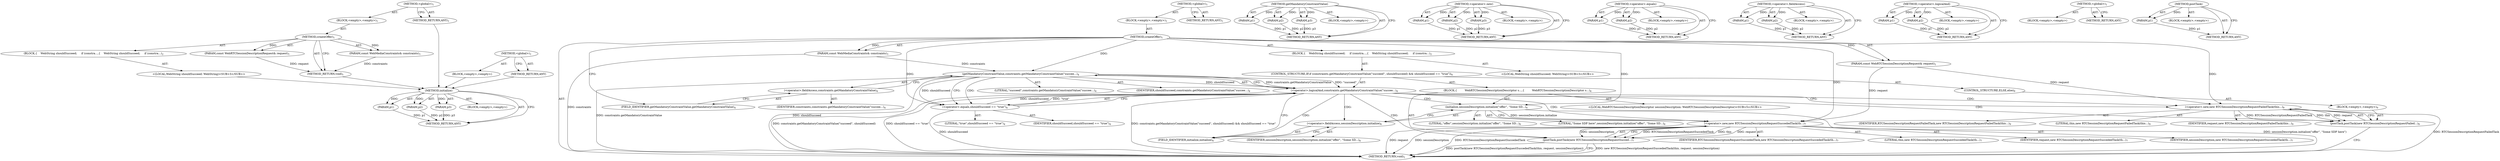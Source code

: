digraph "&lt;global&gt;" {
vulnerable_101 [label=<(METHOD,initialize)>];
vulnerable_102 [label=<(PARAM,p1)>];
vulnerable_103 [label=<(PARAM,p2)>];
vulnerable_104 [label=<(PARAM,p3)>];
vulnerable_105 [label=<(BLOCK,&lt;empty&gt;,&lt;empty&gt;)>];
vulnerable_106 [label=<(METHOD_RETURN,ANY)>];
vulnerable_6 [label=<(METHOD,&lt;global&gt;)<SUB>1</SUB>>];
vulnerable_7 [label=<(BLOCK,&lt;empty&gt;,&lt;empty&gt;)<SUB>1</SUB>>];
vulnerable_8 [label=<(METHOD,createOffer)<SUB>1</SUB>>];
vulnerable_9 [label=<(PARAM,const WebRTCSessionDescriptionRequest&amp; request)<SUB>1</SUB>>];
vulnerable_10 [label=<(PARAM,const WebMediaConstraints&amp; constraints)<SUB>1</SUB>>];
vulnerable_11 [label=<(BLOCK,{
    WebString shouldSucceed;
     if (constra...,{
    WebString shouldSucceed;
     if (constra...)<SUB>2</SUB>>];
vulnerable_12 [label="<(LOCAL,WebString shouldSucceed: WebString)<SUB>3</SUB>>"];
vulnerable_13 [label=<(CONTROL_STRUCTURE,IF,if (constraints.getMandatoryConstraintValue(&quot;succeed&quot;, shouldSucceed) &amp;&amp; shouldSucceed == &quot;true&quot;))<SUB>4</SUB>>];
vulnerable_14 [label=<(&lt;operator&gt;.logicalAnd,constraints.getMandatoryConstraintValue(&quot;succee...)<SUB>4</SUB>>];
vulnerable_15 [label=<(getMandatoryConstraintValue,constraints.getMandatoryConstraintValue(&quot;succee...)<SUB>4</SUB>>];
vulnerable_16 [label=<(&lt;operator&gt;.fieldAccess,constraints.getMandatoryConstraintValue)<SUB>4</SUB>>];
vulnerable_17 [label=<(IDENTIFIER,constraints,constraints.getMandatoryConstraintValue(&quot;succee...)<SUB>4</SUB>>];
vulnerable_18 [label=<(FIELD_IDENTIFIER,getMandatoryConstraintValue,getMandatoryConstraintValue)<SUB>4</SUB>>];
vulnerable_19 [label=<(LITERAL,&quot;succeed&quot;,constraints.getMandatoryConstraintValue(&quot;succee...)<SUB>4</SUB>>];
vulnerable_20 [label=<(IDENTIFIER,shouldSucceed,constraints.getMandatoryConstraintValue(&quot;succee...)<SUB>4</SUB>>];
vulnerable_21 [label=<(&lt;operator&gt;.equals,shouldSucceed == &quot;true&quot;)<SUB>4</SUB>>];
vulnerable_22 [label=<(IDENTIFIER,shouldSucceed,shouldSucceed == &quot;true&quot;)<SUB>4</SUB>>];
vulnerable_23 [label=<(LITERAL,&quot;true&quot;,shouldSucceed == &quot;true&quot;)<SUB>4</SUB>>];
vulnerable_24 [label=<(BLOCK,{
         WebRTCSessionDescriptionDescriptor s...,{
         WebRTCSessionDescriptionDescriptor s...)<SUB>4</SUB>>];
vulnerable_25 [label="<(LOCAL,WebRTCSessionDescriptionDescriptor sessionDescription: WebRTCSessionDescriptionDescriptor)<SUB>5</SUB>>"];
vulnerable_26 [label=<(initialize,sessionDescription.initialize(&quot;offer&quot;, &quot;Some SD...)<SUB>6</SUB>>];
vulnerable_27 [label=<(&lt;operator&gt;.fieldAccess,sessionDescription.initialize)<SUB>6</SUB>>];
vulnerable_28 [label=<(IDENTIFIER,sessionDescription,sessionDescription.initialize(&quot;offer&quot;, &quot;Some SD...)<SUB>6</SUB>>];
vulnerable_29 [label=<(FIELD_IDENTIFIER,initialize,initialize)<SUB>6</SUB>>];
vulnerable_30 [label=<(LITERAL,&quot;offer&quot;,sessionDescription.initialize(&quot;offer&quot;, &quot;Some SD...)<SUB>6</SUB>>];
vulnerable_31 [label=<(LITERAL,&quot;Some SDP here&quot;,sessionDescription.initialize(&quot;offer&quot;, &quot;Some SD...)<SUB>6</SUB>>];
vulnerable_32 [label=<(postTask,postTask(new RTCSessionDescriptionRequestSucced...)<SUB>7</SUB>>];
vulnerable_33 [label=<(&lt;operator&gt;.new,new RTCSessionDescriptionRequestSuccededTask(th...)<SUB>7</SUB>>];
vulnerable_34 [label=<(IDENTIFIER,RTCSessionDescriptionRequestSuccededTask,new RTCSessionDescriptionRequestSuccededTask(th...)<SUB>7</SUB>>];
vulnerable_35 [label=<(LITERAL,this,new RTCSessionDescriptionRequestSuccededTask(th...)<SUB>7</SUB>>];
vulnerable_36 [label=<(IDENTIFIER,request,new RTCSessionDescriptionRequestSuccededTask(th...)<SUB>7</SUB>>];
vulnerable_37 [label=<(IDENTIFIER,sessionDescription,new RTCSessionDescriptionRequestSuccededTask(th...)<SUB>7</SUB>>];
vulnerable_38 [label=<(CONTROL_STRUCTURE,ELSE,else)<SUB>9</SUB>>];
vulnerable_39 [label=<(BLOCK,&lt;empty&gt;,&lt;empty&gt;)<SUB>9</SUB>>];
vulnerable_40 [label=<(postTask,postTask(new RTCSessionDescriptionRequestFailed...)<SUB>9</SUB>>];
vulnerable_41 [label=<(&lt;operator&gt;.new,new RTCSessionDescriptionRequestFailedTask(this...)<SUB>9</SUB>>];
vulnerable_42 [label=<(IDENTIFIER,RTCSessionDescriptionRequestFailedTask,new RTCSessionDescriptionRequestFailedTask(this...)<SUB>9</SUB>>];
vulnerable_43 [label=<(LITERAL,this,new RTCSessionDescriptionRequestFailedTask(this...)<SUB>9</SUB>>];
vulnerable_44 [label=<(IDENTIFIER,request,new RTCSessionDescriptionRequestFailedTask(this...)<SUB>9</SUB>>];
vulnerable_45 [label=<(METHOD_RETURN,void)<SUB>1</SUB>>];
vulnerable_47 [label=<(METHOD_RETURN,ANY)<SUB>1</SUB>>];
vulnerable_85 [label=<(METHOD,getMandatoryConstraintValue)>];
vulnerable_86 [label=<(PARAM,p1)>];
vulnerable_87 [label=<(PARAM,p2)>];
vulnerable_88 [label=<(PARAM,p3)>];
vulnerable_89 [label=<(BLOCK,&lt;empty&gt;,&lt;empty&gt;)>];
vulnerable_90 [label=<(METHOD_RETURN,ANY)>];
vulnerable_111 [label=<(METHOD,&lt;operator&gt;.new)>];
vulnerable_112 [label=<(PARAM,p1)>];
vulnerable_113 [label=<(PARAM,p2)>];
vulnerable_114 [label=<(PARAM,p3)>];
vulnerable_115 [label=<(BLOCK,&lt;empty&gt;,&lt;empty&gt;)>];
vulnerable_116 [label=<(METHOD_RETURN,ANY)>];
vulnerable_96 [label=<(METHOD,&lt;operator&gt;.equals)>];
vulnerable_97 [label=<(PARAM,p1)>];
vulnerable_98 [label=<(PARAM,p2)>];
vulnerable_99 [label=<(BLOCK,&lt;empty&gt;,&lt;empty&gt;)>];
vulnerable_100 [label=<(METHOD_RETURN,ANY)>];
vulnerable_91 [label=<(METHOD,&lt;operator&gt;.fieldAccess)>];
vulnerable_92 [label=<(PARAM,p1)>];
vulnerable_93 [label=<(PARAM,p2)>];
vulnerable_94 [label=<(BLOCK,&lt;empty&gt;,&lt;empty&gt;)>];
vulnerable_95 [label=<(METHOD_RETURN,ANY)>];
vulnerable_80 [label=<(METHOD,&lt;operator&gt;.logicalAnd)>];
vulnerable_81 [label=<(PARAM,p1)>];
vulnerable_82 [label=<(PARAM,p2)>];
vulnerable_83 [label=<(BLOCK,&lt;empty&gt;,&lt;empty&gt;)>];
vulnerable_84 [label=<(METHOD_RETURN,ANY)>];
vulnerable_74 [label=<(METHOD,&lt;global&gt;)<SUB>1</SUB>>];
vulnerable_75 [label=<(BLOCK,&lt;empty&gt;,&lt;empty&gt;)>];
vulnerable_76 [label=<(METHOD_RETURN,ANY)>];
vulnerable_107 [label=<(METHOD,postTask)>];
vulnerable_108 [label=<(PARAM,p1)>];
vulnerable_109 [label=<(BLOCK,&lt;empty&gt;,&lt;empty&gt;)>];
vulnerable_110 [label=<(METHOD_RETURN,ANY)>];
fixed_6 [label=<(METHOD,&lt;global&gt;)<SUB>1</SUB>>];
fixed_7 [label=<(BLOCK,&lt;empty&gt;,&lt;empty&gt;)<SUB>1</SUB>>];
fixed_8 [label=<(METHOD,createOffer)<SUB>1</SUB>>];
fixed_9 [label=<(PARAM,const WebRTCSessionDescriptionRequest&amp; request)<SUB>1</SUB>>];
fixed_10 [label=<(PARAM,const WebMediaConstraints&amp; constraints)<SUB>1</SUB>>];
fixed_11 [label=<(BLOCK,{
    WebString shouldSucceed;
     if (constra...,{
    WebString shouldSucceed;
     if (constra...)<SUB>2</SUB>>];
fixed_12 [label="<(LOCAL,WebString shouldSucceed: WebString)<SUB>3</SUB>>"];
fixed_13 [label=<(METHOD_RETURN,void)<SUB>1</SUB>>];
fixed_15 [label=<(METHOD_RETURN,ANY)<SUB>1</SUB>>];
fixed_28 [label=<(METHOD,&lt;global&gt;)<SUB>1</SUB>>];
fixed_29 [label=<(BLOCK,&lt;empty&gt;,&lt;empty&gt;)>];
fixed_30 [label=<(METHOD_RETURN,ANY)>];
vulnerable_101 -> vulnerable_102  [key=0, label="AST: "];
vulnerable_101 -> vulnerable_102  [key=1, label="DDG: "];
vulnerable_101 -> vulnerable_105  [key=0, label="AST: "];
vulnerable_101 -> vulnerable_103  [key=0, label="AST: "];
vulnerable_101 -> vulnerable_103  [key=1, label="DDG: "];
vulnerable_101 -> vulnerable_106  [key=0, label="AST: "];
vulnerable_101 -> vulnerable_106  [key=1, label="CFG: "];
vulnerable_101 -> vulnerable_104  [key=0, label="AST: "];
vulnerable_101 -> vulnerable_104  [key=1, label="DDG: "];
vulnerable_102 -> vulnerable_106  [key=0, label="DDG: p1"];
vulnerable_103 -> vulnerable_106  [key=0, label="DDG: p2"];
vulnerable_104 -> vulnerable_106  [key=0, label="DDG: p3"];
vulnerable_6 -> vulnerable_7  [key=0, label="AST: "];
vulnerable_6 -> vulnerable_47  [key=0, label="AST: "];
vulnerable_6 -> vulnerable_47  [key=1, label="CFG: "];
vulnerable_7 -> vulnerable_8  [key=0, label="AST: "];
vulnerable_8 -> vulnerable_9  [key=0, label="AST: "];
vulnerable_8 -> vulnerable_9  [key=1, label="DDG: "];
vulnerable_8 -> vulnerable_10  [key=0, label="AST: "];
vulnerable_8 -> vulnerable_10  [key=1, label="DDG: "];
vulnerable_8 -> vulnerable_11  [key=0, label="AST: "];
vulnerable_8 -> vulnerable_45  [key=0, label="AST: "];
vulnerable_8 -> vulnerable_18  [key=0, label="CFG: "];
vulnerable_8 -> vulnerable_15  [key=0, label="DDG: "];
vulnerable_8 -> vulnerable_21  [key=0, label="DDG: "];
vulnerable_8 -> vulnerable_26  [key=0, label="DDG: "];
vulnerable_8 -> vulnerable_33  [key=0, label="DDG: "];
vulnerable_8 -> vulnerable_41  [key=0, label="DDG: "];
vulnerable_9 -> vulnerable_33  [key=0, label="DDG: request"];
vulnerable_9 -> vulnerable_41  [key=0, label="DDG: request"];
vulnerable_10 -> vulnerable_45  [key=0, label="DDG: constraints"];
vulnerable_10 -> vulnerable_15  [key=0, label="DDG: constraints"];
vulnerable_11 -> vulnerable_12  [key=0, label="AST: "];
vulnerable_11 -> vulnerable_13  [key=0, label="AST: "];
vulnerable_13 -> vulnerable_14  [key=0, label="AST: "];
vulnerable_13 -> vulnerable_24  [key=0, label="AST: "];
vulnerable_13 -> vulnerable_38  [key=0, label="AST: "];
vulnerable_14 -> vulnerable_15  [key=0, label="AST: "];
vulnerable_14 -> vulnerable_21  [key=0, label="AST: "];
vulnerable_14 -> vulnerable_29  [key=0, label="CFG: "];
vulnerable_14 -> vulnerable_29  [key=1, label="CDG: "];
vulnerable_14 -> vulnerable_41  [key=0, label="CFG: "];
vulnerable_14 -> vulnerable_41  [key=1, label="CDG: "];
vulnerable_14 -> vulnerable_45  [key=0, label="DDG: constraints.getMandatoryConstraintValue(&quot;succeed&quot;, shouldSucceed)"];
vulnerable_14 -> vulnerable_45  [key=1, label="DDG: shouldSucceed == &quot;true&quot;"];
vulnerable_14 -> vulnerable_45  [key=2, label="DDG: constraints.getMandatoryConstraintValue(&quot;succeed&quot;, shouldSucceed) &amp;&amp; shouldSucceed == &quot;true&quot;"];
vulnerable_14 -> vulnerable_40  [key=0, label="CDG: "];
vulnerable_14 -> vulnerable_32  [key=0, label="CDG: "];
vulnerable_14 -> vulnerable_33  [key=0, label="CDG: "];
vulnerable_14 -> vulnerable_26  [key=0, label="CDG: "];
vulnerable_14 -> vulnerable_27  [key=0, label="CDG: "];
vulnerable_15 -> vulnerable_16  [key=0, label="AST: "];
vulnerable_15 -> vulnerable_19  [key=0, label="AST: "];
vulnerable_15 -> vulnerable_20  [key=0, label="AST: "];
vulnerable_15 -> vulnerable_14  [key=0, label="CFG: "];
vulnerable_15 -> vulnerable_14  [key=1, label="DDG: constraints.getMandatoryConstraintValue"];
vulnerable_15 -> vulnerable_14  [key=2, label="DDG: &quot;succeed&quot;"];
vulnerable_15 -> vulnerable_14  [key=3, label="DDG: shouldSucceed"];
vulnerable_15 -> vulnerable_21  [key=0, label="CFG: "];
vulnerable_15 -> vulnerable_21  [key=1, label="DDG: shouldSucceed"];
vulnerable_15 -> vulnerable_21  [key=2, label="CDG: "];
vulnerable_15 -> vulnerable_45  [key=0, label="DDG: constraints.getMandatoryConstraintValue"];
vulnerable_15 -> vulnerable_45  [key=1, label="DDG: shouldSucceed"];
vulnerable_16 -> vulnerable_17  [key=0, label="AST: "];
vulnerable_16 -> vulnerable_18  [key=0, label="AST: "];
vulnerable_16 -> vulnerable_15  [key=0, label="CFG: "];
vulnerable_18 -> vulnerable_16  [key=0, label="CFG: "];
vulnerable_21 -> vulnerable_22  [key=0, label="AST: "];
vulnerable_21 -> vulnerable_23  [key=0, label="AST: "];
vulnerable_21 -> vulnerable_14  [key=0, label="CFG: "];
vulnerable_21 -> vulnerable_14  [key=1, label="DDG: shouldSucceed"];
vulnerable_21 -> vulnerable_14  [key=2, label="DDG: &quot;true&quot;"];
vulnerable_21 -> vulnerable_45  [key=0, label="DDG: shouldSucceed"];
vulnerable_24 -> vulnerable_25  [key=0, label="AST: "];
vulnerable_24 -> vulnerable_26  [key=0, label="AST: "];
vulnerable_24 -> vulnerable_32  [key=0, label="AST: "];
vulnerable_26 -> vulnerable_27  [key=0, label="AST: "];
vulnerable_26 -> vulnerable_30  [key=0, label="AST: "];
vulnerable_26 -> vulnerable_31  [key=0, label="AST: "];
vulnerable_26 -> vulnerable_33  [key=0, label="CFG: "];
vulnerable_26 -> vulnerable_33  [key=1, label="DDG: sessionDescription.initialize"];
vulnerable_26 -> vulnerable_45  [key=0, label="DDG: sessionDescription.initialize(&quot;offer&quot;, &quot;Some SDP here&quot;)"];
vulnerable_27 -> vulnerable_28  [key=0, label="AST: "];
vulnerable_27 -> vulnerable_29  [key=0, label="AST: "];
vulnerable_27 -> vulnerable_26  [key=0, label="CFG: "];
vulnerable_29 -> vulnerable_27  [key=0, label="CFG: "];
vulnerable_32 -> vulnerable_33  [key=0, label="AST: "];
vulnerable_32 -> vulnerable_45  [key=0, label="CFG: "];
vulnerable_32 -> vulnerable_45  [key=1, label="DDG: new RTCSessionDescriptionRequestSuccededTask(this, request, sessionDescription)"];
vulnerable_32 -> vulnerable_45  [key=2, label="DDG: postTask(new RTCSessionDescriptionRequestSuccededTask(this, request, sessionDescription))"];
vulnerable_33 -> vulnerable_34  [key=0, label="AST: "];
vulnerable_33 -> vulnerable_35  [key=0, label="AST: "];
vulnerable_33 -> vulnerable_36  [key=0, label="AST: "];
vulnerable_33 -> vulnerable_37  [key=0, label="AST: "];
vulnerable_33 -> vulnerable_32  [key=0, label="CFG: "];
vulnerable_33 -> vulnerable_32  [key=1, label="DDG: RTCSessionDescriptionRequestSuccededTask"];
vulnerable_33 -> vulnerable_32  [key=2, label="DDG: this"];
vulnerable_33 -> vulnerable_32  [key=3, label="DDG: request"];
vulnerable_33 -> vulnerable_32  [key=4, label="DDG: sessionDescription"];
vulnerable_33 -> vulnerable_45  [key=0, label="DDG: request"];
vulnerable_33 -> vulnerable_45  [key=1, label="DDG: sessionDescription"];
vulnerable_33 -> vulnerable_45  [key=2, label="DDG: RTCSessionDescriptionRequestSuccededTask"];
vulnerable_38 -> vulnerable_39  [key=0, label="AST: "];
vulnerable_39 -> vulnerable_40  [key=0, label="AST: "];
vulnerable_40 -> vulnerable_41  [key=0, label="AST: "];
vulnerable_40 -> vulnerable_45  [key=0, label="CFG: "];
vulnerable_41 -> vulnerable_42  [key=0, label="AST: "];
vulnerable_41 -> vulnerable_43  [key=0, label="AST: "];
vulnerable_41 -> vulnerable_44  [key=0, label="AST: "];
vulnerable_41 -> vulnerable_40  [key=0, label="CFG: "];
vulnerable_41 -> vulnerable_40  [key=1, label="DDG: RTCSessionDescriptionRequestFailedTask"];
vulnerable_41 -> vulnerable_40  [key=2, label="DDG: this"];
vulnerable_41 -> vulnerable_40  [key=3, label="DDG: request"];
vulnerable_41 -> vulnerable_45  [key=0, label="DDG: RTCSessionDescriptionRequestFailedTask"];
vulnerable_85 -> vulnerable_86  [key=0, label="AST: "];
vulnerable_85 -> vulnerable_86  [key=1, label="DDG: "];
vulnerable_85 -> vulnerable_89  [key=0, label="AST: "];
vulnerable_85 -> vulnerable_87  [key=0, label="AST: "];
vulnerable_85 -> vulnerable_87  [key=1, label="DDG: "];
vulnerable_85 -> vulnerable_90  [key=0, label="AST: "];
vulnerable_85 -> vulnerable_90  [key=1, label="CFG: "];
vulnerable_85 -> vulnerable_88  [key=0, label="AST: "];
vulnerable_85 -> vulnerable_88  [key=1, label="DDG: "];
vulnerable_86 -> vulnerable_90  [key=0, label="DDG: p1"];
vulnerable_87 -> vulnerable_90  [key=0, label="DDG: p2"];
vulnerable_88 -> vulnerable_90  [key=0, label="DDG: p3"];
vulnerable_111 -> vulnerable_112  [key=0, label="AST: "];
vulnerable_111 -> vulnerable_112  [key=1, label="DDG: "];
vulnerable_111 -> vulnerable_115  [key=0, label="AST: "];
vulnerable_111 -> vulnerable_113  [key=0, label="AST: "];
vulnerable_111 -> vulnerable_113  [key=1, label="DDG: "];
vulnerable_111 -> vulnerable_116  [key=0, label="AST: "];
vulnerable_111 -> vulnerable_116  [key=1, label="CFG: "];
vulnerable_111 -> vulnerable_114  [key=0, label="AST: "];
vulnerable_111 -> vulnerable_114  [key=1, label="DDG: "];
vulnerable_112 -> vulnerable_116  [key=0, label="DDG: p1"];
vulnerable_113 -> vulnerable_116  [key=0, label="DDG: p2"];
vulnerable_114 -> vulnerable_116  [key=0, label="DDG: p3"];
vulnerable_96 -> vulnerable_97  [key=0, label="AST: "];
vulnerable_96 -> vulnerable_97  [key=1, label="DDG: "];
vulnerable_96 -> vulnerable_99  [key=0, label="AST: "];
vulnerable_96 -> vulnerable_98  [key=0, label="AST: "];
vulnerable_96 -> vulnerable_98  [key=1, label="DDG: "];
vulnerable_96 -> vulnerable_100  [key=0, label="AST: "];
vulnerable_96 -> vulnerable_100  [key=1, label="CFG: "];
vulnerable_97 -> vulnerable_100  [key=0, label="DDG: p1"];
vulnerable_98 -> vulnerable_100  [key=0, label="DDG: p2"];
vulnerable_91 -> vulnerable_92  [key=0, label="AST: "];
vulnerable_91 -> vulnerable_92  [key=1, label="DDG: "];
vulnerable_91 -> vulnerable_94  [key=0, label="AST: "];
vulnerable_91 -> vulnerable_93  [key=0, label="AST: "];
vulnerable_91 -> vulnerable_93  [key=1, label="DDG: "];
vulnerable_91 -> vulnerable_95  [key=0, label="AST: "];
vulnerable_91 -> vulnerable_95  [key=1, label="CFG: "];
vulnerable_92 -> vulnerable_95  [key=0, label="DDG: p1"];
vulnerable_93 -> vulnerable_95  [key=0, label="DDG: p2"];
vulnerable_80 -> vulnerable_81  [key=0, label="AST: "];
vulnerable_80 -> vulnerable_81  [key=1, label="DDG: "];
vulnerable_80 -> vulnerable_83  [key=0, label="AST: "];
vulnerable_80 -> vulnerable_82  [key=0, label="AST: "];
vulnerable_80 -> vulnerable_82  [key=1, label="DDG: "];
vulnerable_80 -> vulnerable_84  [key=0, label="AST: "];
vulnerable_80 -> vulnerable_84  [key=1, label="CFG: "];
vulnerable_81 -> vulnerable_84  [key=0, label="DDG: p1"];
vulnerable_82 -> vulnerable_84  [key=0, label="DDG: p2"];
vulnerable_74 -> vulnerable_75  [key=0, label="AST: "];
vulnerable_74 -> vulnerable_76  [key=0, label="AST: "];
vulnerable_74 -> vulnerable_76  [key=1, label="CFG: "];
vulnerable_107 -> vulnerable_108  [key=0, label="AST: "];
vulnerable_107 -> vulnerable_108  [key=1, label="DDG: "];
vulnerable_107 -> vulnerable_109  [key=0, label="AST: "];
vulnerable_107 -> vulnerable_110  [key=0, label="AST: "];
vulnerable_107 -> vulnerable_110  [key=1, label="CFG: "];
vulnerable_108 -> vulnerable_110  [key=0, label="DDG: p1"];
fixed_6 -> fixed_7  [key=0, label="AST: "];
fixed_6 -> fixed_15  [key=0, label="AST: "];
fixed_6 -> fixed_15  [key=1, label="CFG: "];
fixed_7 -> fixed_8  [key=0, label="AST: "];
fixed_8 -> fixed_9  [key=0, label="AST: "];
fixed_8 -> fixed_9  [key=1, label="DDG: "];
fixed_8 -> fixed_10  [key=0, label="AST: "];
fixed_8 -> fixed_10  [key=1, label="DDG: "];
fixed_8 -> fixed_11  [key=0, label="AST: "];
fixed_8 -> fixed_13  [key=0, label="AST: "];
fixed_8 -> fixed_13  [key=1, label="CFG: "];
fixed_9 -> fixed_13  [key=0, label="DDG: request"];
fixed_10 -> fixed_13  [key=0, label="DDG: constraints"];
fixed_11 -> fixed_12  [key=0, label="AST: "];
fixed_12 -> vulnerable_101  [key=0];
fixed_13 -> vulnerable_101  [key=0];
fixed_15 -> vulnerable_101  [key=0];
fixed_28 -> fixed_29  [key=0, label="AST: "];
fixed_28 -> fixed_30  [key=0, label="AST: "];
fixed_28 -> fixed_30  [key=1, label="CFG: "];
fixed_29 -> vulnerable_101  [key=0];
fixed_30 -> vulnerable_101  [key=0];
}
